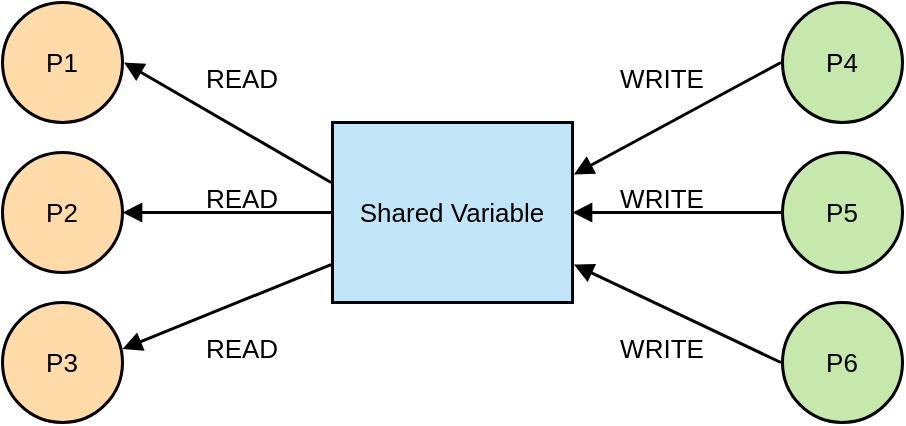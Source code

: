 <?xml version="1.0" encoding="UTF-8"?><mxfile type="Lucidchart-Import" version="17.1.4"><diagram name="Page 1" id="0"><mxGraphModel page="1" pageWidth="1020" pageHeight="1320" grid="1" gridSize="15"><root><mxCell id="0"/><mxCell id="1" parent="0"/><UserObject label="Shared Variable" lucidchartObjectId="kG6dTJb0Ny7." id="2"><mxCell style="html=1;overflow=block;blockSpacing=1;whiteSpace=wrap;fontSize=13;fontColor=default;spacing=3.8;strokeOpacity=100;fillOpacity=100;fillColor=#c1e4f7;strokeWidth=1.5;" vertex="1" parent="1"><mxGeometry x="570" y="300" width="120" height="90" as="geometry"/></mxCell></UserObject><UserObject label="P1" lucidchartObjectId="EG6dY24kV-k2" id="3"><mxCell style="html=1;overflow=block;blockSpacing=1;whiteSpace=wrap;ellipse;fontSize=13;fontColor=default;spacing=3.8;strokeOpacity=100;fillOpacity=100;fillColor=#ffdba9;strokeWidth=1.5;" vertex="1" parent="1"><mxGeometry x="405" y="240" width="60" height="60" as="geometry"/></mxCell></UserObject><UserObject label="P2" lucidchartObjectId="MG6dbWHEM9oi" id="4"><mxCell style="html=1;overflow=block;blockSpacing=1;whiteSpace=wrap;ellipse;fontSize=13;fontColor=default;spacing=3.8;strokeOpacity=100;fillOpacity=100;fillColor=#ffdba9;strokeWidth=1.5;" vertex="1" parent="1"><mxGeometry x="405" y="315" width="60" height="60" as="geometry"/></mxCell></UserObject><UserObject label="P3" lucidchartObjectId="OG6dMX2f79GH" id="5"><mxCell style="html=1;overflow=block;blockSpacing=1;whiteSpace=wrap;ellipse;fontSize=13;fontColor=default;spacing=3.8;strokeOpacity=100;fillOpacity=100;fillColor=#ffdba9;strokeWidth=1.5;" vertex="1" parent="1"><mxGeometry x="405" y="390" width="60" height="60" as="geometry"/></mxCell></UserObject><UserObject label="P4" lucidchartObjectId="UG6dqJCDx2cl" id="6"><mxCell style="html=1;overflow=block;blockSpacing=1;whiteSpace=wrap;ellipse;fontSize=13;fontColor=default;spacing=3.8;strokeOpacity=100;fillOpacity=100;fillColor=#c7e8ac;strokeWidth=1.5;" vertex="1" parent="1"><mxGeometry x="795" y="240" width="60" height="60" as="geometry"/></mxCell></UserObject><UserObject label="P5" lucidchartObjectId="UG6dZ9khQpPK" id="7"><mxCell style="html=1;overflow=block;blockSpacing=1;whiteSpace=wrap;ellipse;fontSize=13;fontColor=default;spacing=3.8;strokeOpacity=100;fillOpacity=100;fillColor=#c7e8ac;strokeWidth=1.5;" vertex="1" parent="1"><mxGeometry x="795" y="315" width="60" height="60" as="geometry"/></mxCell></UserObject><UserObject label="P6" lucidchartObjectId="UG6dICjQvdmj" id="8"><mxCell style="html=1;overflow=block;blockSpacing=1;whiteSpace=wrap;ellipse;fontSize=13;fontColor=default;spacing=3.8;strokeOpacity=100;fillOpacity=100;fillColor=#c7e8ac;strokeWidth=1.5;" vertex="1" parent="1"><mxGeometry x="795" y="390" width="60" height="60" as="geometry"/></mxCell></UserObject><UserObject label="" lucidchartObjectId="eH6d60Pqh693" id="9"><mxCell style="html=1;jettySize=18;whiteSpace=wrap;fontSize=13;strokeOpacity=100;strokeWidth=1.5;rounded=0;startArrow=block;startFill=1;endArrow=none;exitX=1.013;exitY=0.5;exitPerimeter=0;entryX=-0.006;entryY=0.333;entryPerimeter=0;" edge="1" parent="1" source="3" target="2"><mxGeometry width="100" height="100" relative="1" as="geometry"><Array as="points"/></mxGeometry></mxCell></UserObject><UserObject label="" lucidchartObjectId="lH6dmlQLLADK" id="10"><mxCell style="html=1;jettySize=18;whiteSpace=wrap;fontSize=13;strokeOpacity=100;strokeWidth=1.5;rounded=1;arcSize=0;edgeStyle=orthogonalEdgeStyle;startArrow=block;startFill=1;endArrow=none;exitX=1;exitY=0.5;exitPerimeter=0;entryX=0;entryY=0.5;entryPerimeter=0;" edge="1" parent="1" source="4" target="2"><mxGeometry width="100" height="100" relative="1" as="geometry"><Array as="points"/></mxGeometry></mxCell></UserObject><UserObject label="" lucidchartObjectId="nH6ddH5OT5cL" id="11"><mxCell style="html=1;jettySize=18;whiteSpace=wrap;fontSize=13;strokeOpacity=100;strokeWidth=1.5;rounded=0;startArrow=block;startFill=1;endArrow=none;exitX=1;exitY=0.388;exitPerimeter=0;entryX=-0.006;entryY=0.789;entryPerimeter=0;" edge="1" parent="1" source="5" target="2"><mxGeometry width="100" height="100" relative="1" as="geometry"><Array as="points"/></mxGeometry></mxCell></UserObject><UserObject label="" lucidchartObjectId="uH6doILl2hFc" id="12"><mxCell style="html=1;jettySize=18;whiteSpace=wrap;fontSize=13;strokeOpacity=100;strokeWidth=1.5;rounded=0;startArrow=none;endArrow=block;endFill=1;exitX=-0.013;exitY=0.5;exitPerimeter=0;entryX=1.006;entryY=0.289;entryPerimeter=0;" edge="1" parent="1" source="6" target="2"><mxGeometry width="100" height="100" relative="1" as="geometry"><Array as="points"/></mxGeometry></mxCell></UserObject><UserObject label="" lucidchartObjectId="GH6dYbXeig-x" id="13"><mxCell style="html=1;jettySize=18;whiteSpace=wrap;fontSize=13;strokeOpacity=100;strokeWidth=1.5;rounded=1;arcSize=0;edgeStyle=orthogonalEdgeStyle;startArrow=none;endArrow=block;endFill=1;exitX=0;exitY=0.5;exitPerimeter=0;entryX=1;entryY=0.5;entryPerimeter=0;" edge="1" parent="1" source="7" target="2"><mxGeometry width="100" height="100" relative="1" as="geometry"><Array as="points"/></mxGeometry></mxCell></UserObject><UserObject label="" lucidchartObjectId="IH6dU19_Vaex" id="14"><mxCell style="html=1;jettySize=18;whiteSpace=wrap;fontSize=13;strokeOpacity=100;strokeWidth=1.5;rounded=0;startArrow=none;endArrow=block;endFill=1;exitX=-0.013;exitY=0.5;exitPerimeter=0;entryX=1.006;entryY=0.789;entryPerimeter=0;" edge="1" parent="1" source="8" target="2"><mxGeometry width="100" height="100" relative="1" as="geometry"><Array as="points"/></mxGeometry></mxCell></UserObject><UserObject label="READ" lucidchartObjectId="0H6dYIoUgvNn" id="15"><mxCell style="html=1;overflow=block;blockSpacing=1;whiteSpace=wrap;fontSize=13;fontColor=default;spacing=3.8;strokeOpacity=0;fillOpacity=0;fillColor=#ffffff;strokeWidth=1.5;" vertex="1" parent="1"><mxGeometry x="435" y="255" width="180" height="45" as="geometry"/></mxCell></UserObject><UserObject label="READ" lucidchartObjectId="4H6d9Y3kv6j~" id="16"><mxCell style="html=1;overflow=block;blockSpacing=1;whiteSpace=wrap;fontSize=13;fontColor=default;spacing=3.8;strokeOpacity=0;fillOpacity=0;fillColor=#ffffff;strokeWidth=1.5;" vertex="1" parent="1"><mxGeometry x="435" y="315" width="180" height="45" as="geometry"/></mxCell></UserObject><UserObject label="READ" lucidchartObjectId="7H6djLQt_f8f" id="17"><mxCell style="html=1;overflow=block;blockSpacing=1;whiteSpace=wrap;fontSize=13;fontColor=default;spacing=3.8;strokeOpacity=0;fillOpacity=0;fillColor=#ffffff;strokeWidth=1.5;" vertex="1" parent="1"><mxGeometry x="435" y="390" width="180" height="45" as="geometry"/></mxCell></UserObject><UserObject label="WRITE" lucidchartObjectId="_H6d96HkRkzO" id="18"><mxCell style="html=1;overflow=block;blockSpacing=1;whiteSpace=wrap;fontSize=13;fontColor=default;spacing=3.8;strokeOpacity=0;fillOpacity=0;fillColor=#ffffff;strokeWidth=1.5;" vertex="1" parent="1"><mxGeometry x="645" y="255" width="180" height="45" as="geometry"/></mxCell></UserObject><UserObject label="WRITE" lucidchartObjectId="eI6de5tVF8D5" id="19"><mxCell style="html=1;overflow=block;blockSpacing=1;whiteSpace=wrap;fontSize=13;fontColor=default;spacing=3.8;strokeOpacity=0;fillOpacity=0;fillColor=#ffffff;strokeWidth=1.5;" vertex="1" parent="1"><mxGeometry x="645" y="315" width="180" height="45" as="geometry"/></mxCell></UserObject><UserObject label="WRITE" lucidchartObjectId="gI6d_A2_vXPd" id="20"><mxCell style="html=1;overflow=block;blockSpacing=1;whiteSpace=wrap;fontSize=13;fontColor=default;spacing=3.8;strokeOpacity=0;fillOpacity=0;fillColor=#ffffff;strokeWidth=1.5;" vertex="1" parent="1"><mxGeometry x="645" y="390" width="180" height="45" as="geometry"/></mxCell></UserObject></root></mxGraphModel></diagram></mxfile>